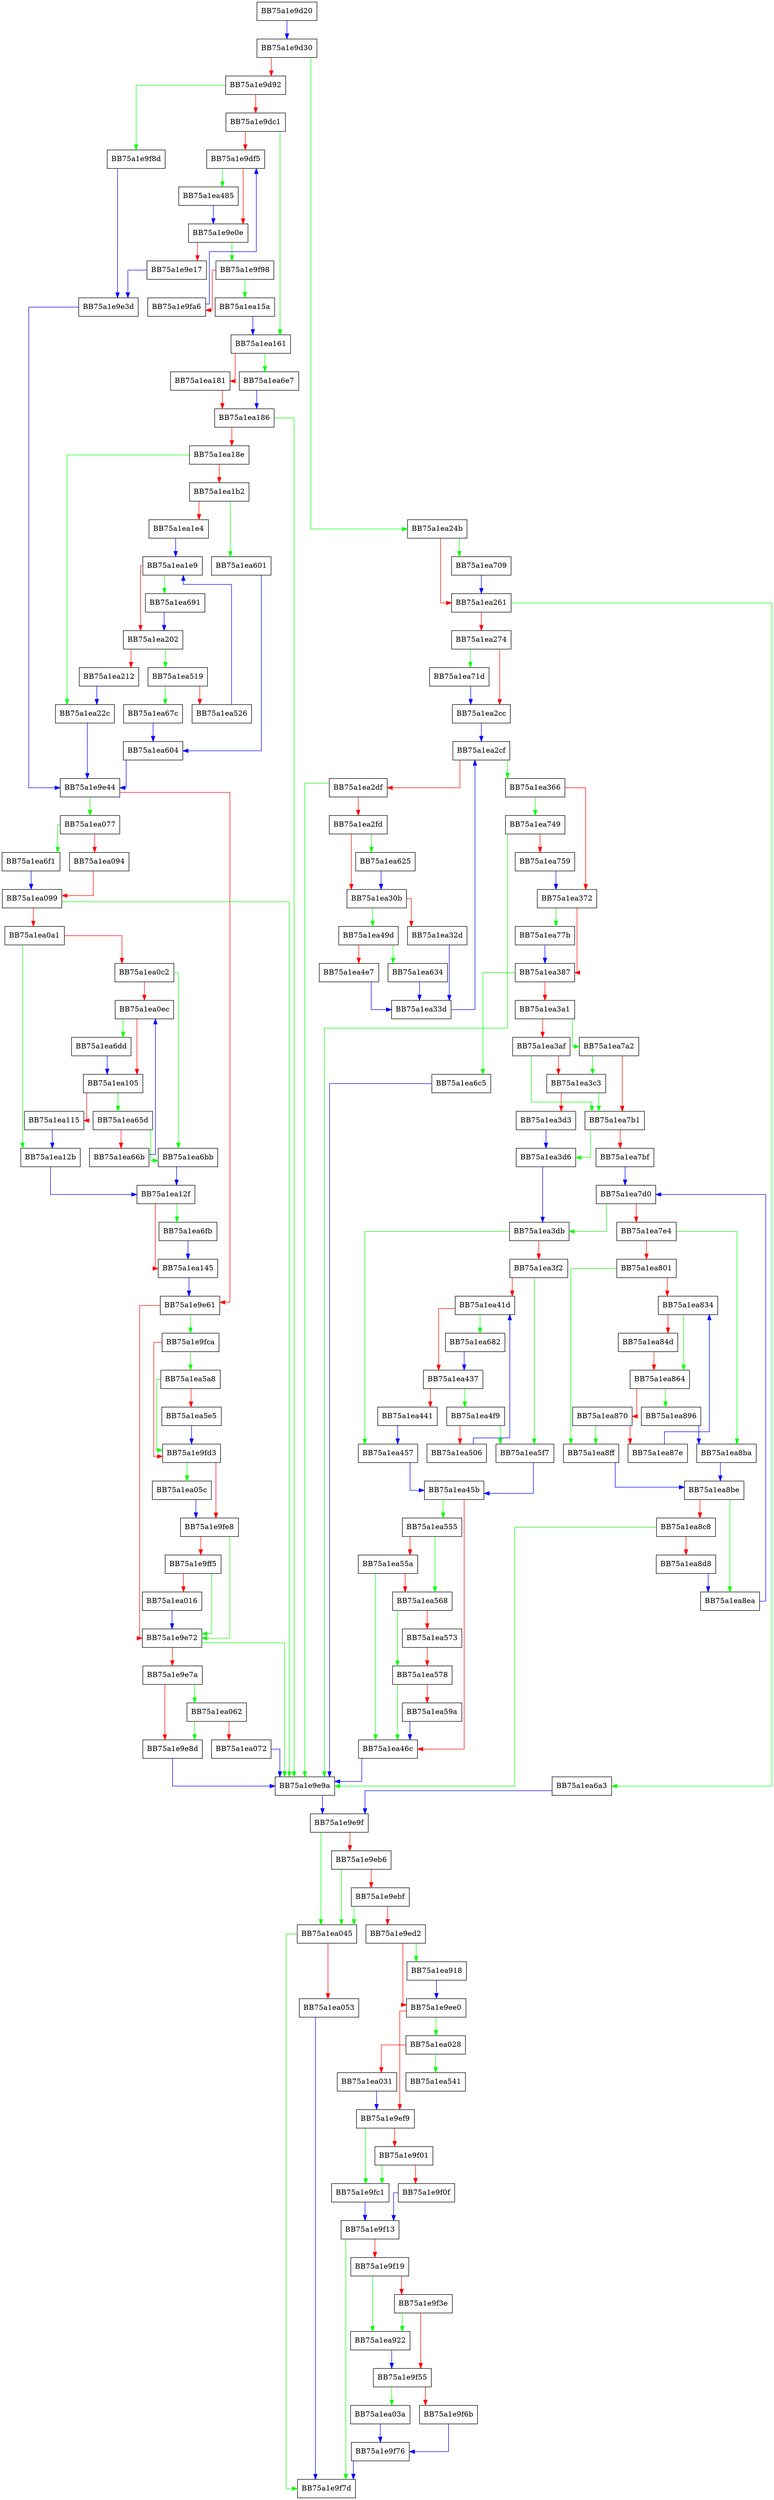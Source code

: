 digraph mmap64c {
  node [shape="box"];
  graph [splines=ortho];
  BB75a1e9d20 -> BB75a1e9d30 [color="blue"];
  BB75a1e9d30 -> BB75a1ea24b [color="green"];
  BB75a1e9d30 -> BB75a1e9d92 [color="red"];
  BB75a1e9d92 -> BB75a1e9f8d [color="green"];
  BB75a1e9d92 -> BB75a1e9dc1 [color="red"];
  BB75a1e9dc1 -> BB75a1ea161 [color="green"];
  BB75a1e9dc1 -> BB75a1e9df5 [color="red"];
  BB75a1e9df5 -> BB75a1ea485 [color="green"];
  BB75a1e9df5 -> BB75a1e9e0e [color="red"];
  BB75a1e9e0e -> BB75a1e9f98 [color="green"];
  BB75a1e9e0e -> BB75a1e9e17 [color="red"];
  BB75a1e9e17 -> BB75a1e9e3d [color="blue"];
  BB75a1e9e3d -> BB75a1e9e44 [color="blue"];
  BB75a1e9e44 -> BB75a1ea077 [color="green"];
  BB75a1e9e44 -> BB75a1e9e61 [color="red"];
  BB75a1e9e61 -> BB75a1e9fca [color="green"];
  BB75a1e9e61 -> BB75a1e9e72 [color="red"];
  BB75a1e9e72 -> BB75a1e9e9a [color="green"];
  BB75a1e9e72 -> BB75a1e9e7a [color="red"];
  BB75a1e9e7a -> BB75a1ea062 [color="green"];
  BB75a1e9e7a -> BB75a1e9e8d [color="red"];
  BB75a1e9e8d -> BB75a1e9e9a [color="blue"];
  BB75a1e9e9a -> BB75a1e9e9f [color="blue"];
  BB75a1e9e9f -> BB75a1ea045 [color="green"];
  BB75a1e9e9f -> BB75a1e9eb6 [color="red"];
  BB75a1e9eb6 -> BB75a1ea045 [color="green"];
  BB75a1e9eb6 -> BB75a1e9ebf [color="red"];
  BB75a1e9ebf -> BB75a1ea045 [color="green"];
  BB75a1e9ebf -> BB75a1e9ed2 [color="red"];
  BB75a1e9ed2 -> BB75a1ea918 [color="green"];
  BB75a1e9ed2 -> BB75a1e9ee0 [color="red"];
  BB75a1e9ee0 -> BB75a1ea028 [color="green"];
  BB75a1e9ee0 -> BB75a1e9ef9 [color="red"];
  BB75a1e9ef9 -> BB75a1e9fc1 [color="green"];
  BB75a1e9ef9 -> BB75a1e9f01 [color="red"];
  BB75a1e9f01 -> BB75a1e9fc1 [color="green"];
  BB75a1e9f01 -> BB75a1e9f0f [color="red"];
  BB75a1e9f0f -> BB75a1e9f13 [color="blue"];
  BB75a1e9f13 -> BB75a1e9f7d [color="green"];
  BB75a1e9f13 -> BB75a1e9f19 [color="red"];
  BB75a1e9f19 -> BB75a1ea922 [color="green"];
  BB75a1e9f19 -> BB75a1e9f3e [color="red"];
  BB75a1e9f3e -> BB75a1ea922 [color="green"];
  BB75a1e9f3e -> BB75a1e9f55 [color="red"];
  BB75a1e9f55 -> BB75a1ea03a [color="green"];
  BB75a1e9f55 -> BB75a1e9f6b [color="red"];
  BB75a1e9f6b -> BB75a1e9f76 [color="blue"];
  BB75a1e9f76 -> BB75a1e9f7d [color="blue"];
  BB75a1e9f8d -> BB75a1e9e3d [color="blue"];
  BB75a1e9f98 -> BB75a1ea15a [color="green"];
  BB75a1e9f98 -> BB75a1e9fa6 [color="red"];
  BB75a1e9fa6 -> BB75a1e9df5 [color="blue"];
  BB75a1e9fc1 -> BB75a1e9f13 [color="blue"];
  BB75a1e9fca -> BB75a1ea5a8 [color="green"];
  BB75a1e9fca -> BB75a1e9fd3 [color="red"];
  BB75a1e9fd3 -> BB75a1ea05c [color="green"];
  BB75a1e9fd3 -> BB75a1e9fe8 [color="red"];
  BB75a1e9fe8 -> BB75a1e9e72 [color="green"];
  BB75a1e9fe8 -> BB75a1e9ff5 [color="red"];
  BB75a1e9ff5 -> BB75a1e9e72 [color="green"];
  BB75a1e9ff5 -> BB75a1ea016 [color="red"];
  BB75a1ea016 -> BB75a1e9e72 [color="blue"];
  BB75a1ea028 -> BB75a1ea541 [color="green"];
  BB75a1ea028 -> BB75a1ea031 [color="red"];
  BB75a1ea031 -> BB75a1e9ef9 [color="blue"];
  BB75a1ea03a -> BB75a1e9f76 [color="blue"];
  BB75a1ea045 -> BB75a1e9f7d [color="green"];
  BB75a1ea045 -> BB75a1ea053 [color="red"];
  BB75a1ea053 -> BB75a1e9f7d [color="blue"];
  BB75a1ea05c -> BB75a1e9fe8 [color="blue"];
  BB75a1ea062 -> BB75a1e9e8d [color="green"];
  BB75a1ea062 -> BB75a1ea072 [color="red"];
  BB75a1ea072 -> BB75a1e9e9a [color="blue"];
  BB75a1ea077 -> BB75a1ea6f1 [color="green"];
  BB75a1ea077 -> BB75a1ea094 [color="red"];
  BB75a1ea094 -> BB75a1ea099 [color="red"];
  BB75a1ea099 -> BB75a1e9e9a [color="green"];
  BB75a1ea099 -> BB75a1ea0a1 [color="red"];
  BB75a1ea0a1 -> BB75a1ea12b [color="green"];
  BB75a1ea0a1 -> BB75a1ea0c2 [color="red"];
  BB75a1ea0c2 -> BB75a1ea6bb [color="green"];
  BB75a1ea0c2 -> BB75a1ea0ec [color="red"];
  BB75a1ea0ec -> BB75a1ea6dd [color="green"];
  BB75a1ea0ec -> BB75a1ea105 [color="red"];
  BB75a1ea105 -> BB75a1ea65d [color="green"];
  BB75a1ea105 -> BB75a1ea115 [color="red"];
  BB75a1ea115 -> BB75a1ea12b [color="blue"];
  BB75a1ea12b -> BB75a1ea12f [color="blue"];
  BB75a1ea12f -> BB75a1ea6fb [color="green"];
  BB75a1ea12f -> BB75a1ea145 [color="red"];
  BB75a1ea145 -> BB75a1e9e61 [color="blue"];
  BB75a1ea15a -> BB75a1ea161 [color="blue"];
  BB75a1ea161 -> BB75a1ea6e7 [color="green"];
  BB75a1ea161 -> BB75a1ea181 [color="red"];
  BB75a1ea181 -> BB75a1ea186 [color="red"];
  BB75a1ea186 -> BB75a1e9e9a [color="green"];
  BB75a1ea186 -> BB75a1ea18e [color="red"];
  BB75a1ea18e -> BB75a1ea22c [color="green"];
  BB75a1ea18e -> BB75a1ea1b2 [color="red"];
  BB75a1ea1b2 -> BB75a1ea601 [color="green"];
  BB75a1ea1b2 -> BB75a1ea1e4 [color="red"];
  BB75a1ea1e4 -> BB75a1ea1e9 [color="blue"];
  BB75a1ea1e9 -> BB75a1ea691 [color="green"];
  BB75a1ea1e9 -> BB75a1ea202 [color="red"];
  BB75a1ea202 -> BB75a1ea519 [color="green"];
  BB75a1ea202 -> BB75a1ea212 [color="red"];
  BB75a1ea212 -> BB75a1ea22c [color="blue"];
  BB75a1ea22c -> BB75a1e9e44 [color="blue"];
  BB75a1ea24b -> BB75a1ea709 [color="green"];
  BB75a1ea24b -> BB75a1ea261 [color="red"];
  BB75a1ea261 -> BB75a1ea6a3 [color="green"];
  BB75a1ea261 -> BB75a1ea274 [color="red"];
  BB75a1ea274 -> BB75a1ea71d [color="green"];
  BB75a1ea274 -> BB75a1ea2cc [color="red"];
  BB75a1ea2cc -> BB75a1ea2cf [color="blue"];
  BB75a1ea2cf -> BB75a1ea366 [color="green"];
  BB75a1ea2cf -> BB75a1ea2df [color="red"];
  BB75a1ea2df -> BB75a1e9e9a [color="green"];
  BB75a1ea2df -> BB75a1ea2fd [color="red"];
  BB75a1ea2fd -> BB75a1ea625 [color="green"];
  BB75a1ea2fd -> BB75a1ea30b [color="red"];
  BB75a1ea30b -> BB75a1ea49d [color="green"];
  BB75a1ea30b -> BB75a1ea32d [color="red"];
  BB75a1ea32d -> BB75a1ea33d [color="blue"];
  BB75a1ea33d -> BB75a1ea2cf [color="blue"];
  BB75a1ea366 -> BB75a1ea749 [color="green"];
  BB75a1ea366 -> BB75a1ea372 [color="red"];
  BB75a1ea372 -> BB75a1ea77b [color="green"];
  BB75a1ea372 -> BB75a1ea387 [color="red"];
  BB75a1ea387 -> BB75a1ea6c5 [color="green"];
  BB75a1ea387 -> BB75a1ea3a1 [color="red"];
  BB75a1ea3a1 -> BB75a1ea7a2 [color="green"];
  BB75a1ea3a1 -> BB75a1ea3af [color="red"];
  BB75a1ea3af -> BB75a1ea7b1 [color="green"];
  BB75a1ea3af -> BB75a1ea3c3 [color="red"];
  BB75a1ea3c3 -> BB75a1ea7b1 [color="green"];
  BB75a1ea3c3 -> BB75a1ea3d3 [color="red"];
  BB75a1ea3d3 -> BB75a1ea3d6 [color="blue"];
  BB75a1ea3d6 -> BB75a1ea3db [color="blue"];
  BB75a1ea3db -> BB75a1ea457 [color="green"];
  BB75a1ea3db -> BB75a1ea3f2 [color="red"];
  BB75a1ea3f2 -> BB75a1ea5f7 [color="green"];
  BB75a1ea3f2 -> BB75a1ea41d [color="red"];
  BB75a1ea41d -> BB75a1ea682 [color="green"];
  BB75a1ea41d -> BB75a1ea437 [color="red"];
  BB75a1ea437 -> BB75a1ea4f9 [color="green"];
  BB75a1ea437 -> BB75a1ea441 [color="red"];
  BB75a1ea441 -> BB75a1ea457 [color="blue"];
  BB75a1ea457 -> BB75a1ea45b [color="blue"];
  BB75a1ea45b -> BB75a1ea555 [color="green"];
  BB75a1ea45b -> BB75a1ea46c [color="red"];
  BB75a1ea46c -> BB75a1e9e9a [color="blue"];
  BB75a1ea485 -> BB75a1e9e0e [color="blue"];
  BB75a1ea49d -> BB75a1ea634 [color="green"];
  BB75a1ea49d -> BB75a1ea4e7 [color="red"];
  BB75a1ea4e7 -> BB75a1ea33d [color="blue"];
  BB75a1ea4f9 -> BB75a1ea5f7 [color="green"];
  BB75a1ea4f9 -> BB75a1ea506 [color="red"];
  BB75a1ea506 -> BB75a1ea41d [color="blue"];
  BB75a1ea519 -> BB75a1ea67c [color="green"];
  BB75a1ea519 -> BB75a1ea526 [color="red"];
  BB75a1ea526 -> BB75a1ea1e9 [color="blue"];
  BB75a1ea555 -> BB75a1ea568 [color="green"];
  BB75a1ea555 -> BB75a1ea55a [color="red"];
  BB75a1ea55a -> BB75a1ea46c [color="green"];
  BB75a1ea55a -> BB75a1ea568 [color="red"];
  BB75a1ea568 -> BB75a1ea578 [color="green"];
  BB75a1ea568 -> BB75a1ea573 [color="red"];
  BB75a1ea573 -> BB75a1ea578 [color="red"];
  BB75a1ea578 -> BB75a1ea46c [color="green"];
  BB75a1ea578 -> BB75a1ea59a [color="red"];
  BB75a1ea59a -> BB75a1ea46c [color="blue"];
  BB75a1ea5a8 -> BB75a1e9fd3 [color="green"];
  BB75a1ea5a8 -> BB75a1ea5e5 [color="red"];
  BB75a1ea5e5 -> BB75a1e9fd3 [color="blue"];
  BB75a1ea5f7 -> BB75a1ea45b [color="blue"];
  BB75a1ea601 -> BB75a1ea604 [color="blue"];
  BB75a1ea604 -> BB75a1e9e44 [color="blue"];
  BB75a1ea625 -> BB75a1ea30b [color="blue"];
  BB75a1ea634 -> BB75a1ea33d [color="blue"];
  BB75a1ea65d -> BB75a1ea6bb [color="green"];
  BB75a1ea65d -> BB75a1ea66b [color="red"];
  BB75a1ea66b -> BB75a1ea0ec [color="blue"];
  BB75a1ea67c -> BB75a1ea604 [color="blue"];
  BB75a1ea682 -> BB75a1ea437 [color="blue"];
  BB75a1ea691 -> BB75a1ea202 [color="blue"];
  BB75a1ea6a3 -> BB75a1e9e9f [color="blue"];
  BB75a1ea6bb -> BB75a1ea12f [color="blue"];
  BB75a1ea6c5 -> BB75a1e9e9a [color="blue"];
  BB75a1ea6dd -> BB75a1ea105 [color="blue"];
  BB75a1ea6e7 -> BB75a1ea186 [color="blue"];
  BB75a1ea6f1 -> BB75a1ea099 [color="blue"];
  BB75a1ea6fb -> BB75a1ea145 [color="blue"];
  BB75a1ea709 -> BB75a1ea261 [color="blue"];
  BB75a1ea71d -> BB75a1ea2cc [color="blue"];
  BB75a1ea749 -> BB75a1e9e9a [color="green"];
  BB75a1ea749 -> BB75a1ea759 [color="red"];
  BB75a1ea759 -> BB75a1ea372 [color="blue"];
  BB75a1ea77b -> BB75a1ea387 [color="blue"];
  BB75a1ea7a2 -> BB75a1ea3c3 [color="green"];
  BB75a1ea7a2 -> BB75a1ea7b1 [color="red"];
  BB75a1ea7b1 -> BB75a1ea3d6 [color="green"];
  BB75a1ea7b1 -> BB75a1ea7bf [color="red"];
  BB75a1ea7bf -> BB75a1ea7d0 [color="blue"];
  BB75a1ea7d0 -> BB75a1ea3db [color="green"];
  BB75a1ea7d0 -> BB75a1ea7e4 [color="red"];
  BB75a1ea7e4 -> BB75a1ea8ba [color="green"];
  BB75a1ea7e4 -> BB75a1ea801 [color="red"];
  BB75a1ea801 -> BB75a1ea8ff [color="green"];
  BB75a1ea801 -> BB75a1ea834 [color="red"];
  BB75a1ea834 -> BB75a1ea864 [color="green"];
  BB75a1ea834 -> BB75a1ea84d [color="red"];
  BB75a1ea84d -> BB75a1ea864 [color="red"];
  BB75a1ea864 -> BB75a1ea896 [color="green"];
  BB75a1ea864 -> BB75a1ea870 [color="red"];
  BB75a1ea870 -> BB75a1ea8ff [color="green"];
  BB75a1ea870 -> BB75a1ea87e [color="red"];
  BB75a1ea87e -> BB75a1ea834 [color="blue"];
  BB75a1ea896 -> BB75a1ea8ba [color="blue"];
  BB75a1ea8ba -> BB75a1ea8be [color="blue"];
  BB75a1ea8be -> BB75a1ea8ea [color="green"];
  BB75a1ea8be -> BB75a1ea8c8 [color="red"];
  BB75a1ea8c8 -> BB75a1e9e9a [color="green"];
  BB75a1ea8c8 -> BB75a1ea8d8 [color="red"];
  BB75a1ea8d8 -> BB75a1ea8ea [color="blue"];
  BB75a1ea8ea -> BB75a1ea7d0 [color="blue"];
  BB75a1ea8ff -> BB75a1ea8be [color="blue"];
  BB75a1ea918 -> BB75a1e9ee0 [color="blue"];
  BB75a1ea922 -> BB75a1e9f55 [color="blue"];
}